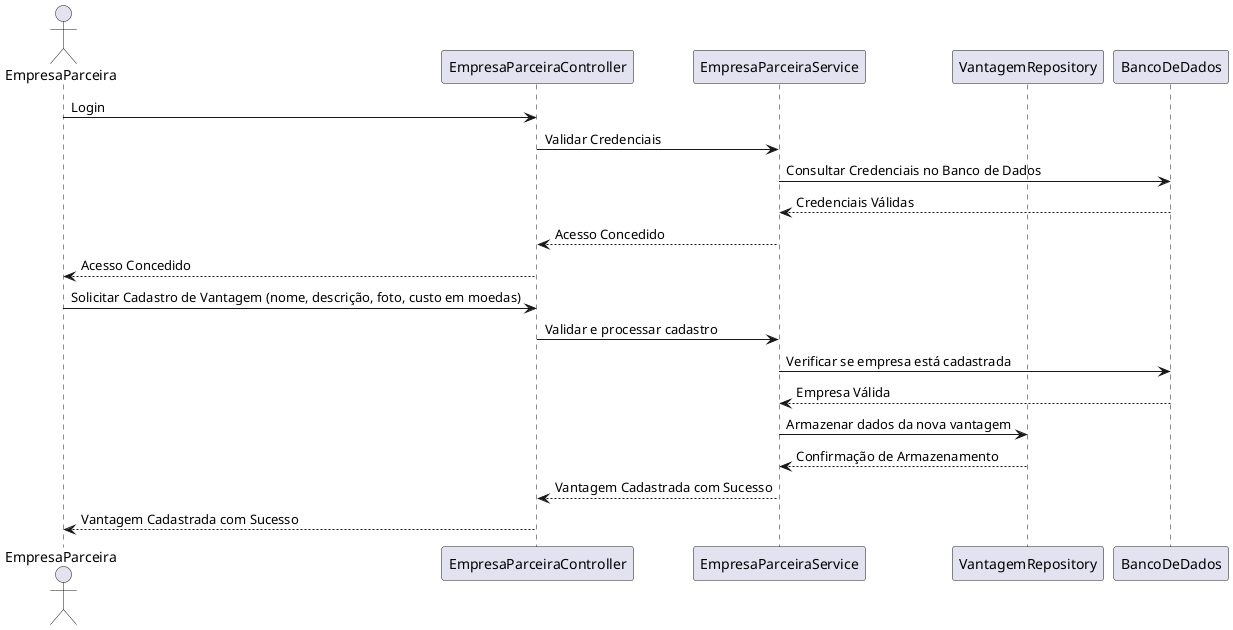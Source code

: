@startuml
actor EmpresaParceira as EP
participant EmpresaParceiraController as EPC
participant EmpresaParceiraService as EPS
participant VantagemRepository as VR
participant BancoDeDados as BD

EP -> EPC : Login
EPC -> EPS : Validar Credenciais
EPS -> BD : Consultar Credenciais no Banco de Dados
BD --> EPS : Credenciais Válidas
EPS --> EPC : Acesso Concedido
EPC --> EP : Acesso Concedido

EP -> EPC : Solicitar Cadastro de Vantagem (nome, descrição, foto, custo em moedas)
EPC -> EPS : Validar e processar cadastro
EPS -> BD : Verificar se empresa está cadastrada
BD --> EPS : Empresa Válida
EPS -> VR : Armazenar dados da nova vantagem

VR --> EPS : Confirmação de Armazenamento
EPS --> EPC : Vantagem Cadastrada com Sucesso
EPC --> EP : Vantagem Cadastrada com Sucesso

@enduml
